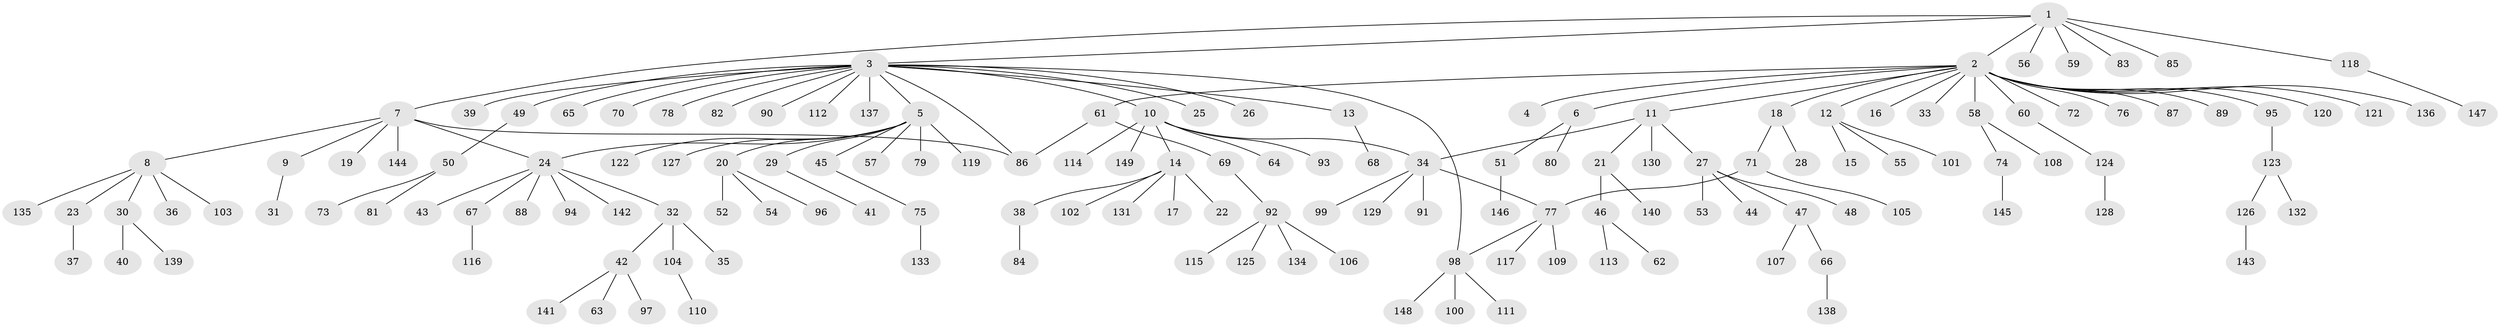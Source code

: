 // Generated by graph-tools (version 1.1) at 2025/26/03/09/25 03:26:02]
// undirected, 149 vertices, 154 edges
graph export_dot {
graph [start="1"]
  node [color=gray90,style=filled];
  1;
  2;
  3;
  4;
  5;
  6;
  7;
  8;
  9;
  10;
  11;
  12;
  13;
  14;
  15;
  16;
  17;
  18;
  19;
  20;
  21;
  22;
  23;
  24;
  25;
  26;
  27;
  28;
  29;
  30;
  31;
  32;
  33;
  34;
  35;
  36;
  37;
  38;
  39;
  40;
  41;
  42;
  43;
  44;
  45;
  46;
  47;
  48;
  49;
  50;
  51;
  52;
  53;
  54;
  55;
  56;
  57;
  58;
  59;
  60;
  61;
  62;
  63;
  64;
  65;
  66;
  67;
  68;
  69;
  70;
  71;
  72;
  73;
  74;
  75;
  76;
  77;
  78;
  79;
  80;
  81;
  82;
  83;
  84;
  85;
  86;
  87;
  88;
  89;
  90;
  91;
  92;
  93;
  94;
  95;
  96;
  97;
  98;
  99;
  100;
  101;
  102;
  103;
  104;
  105;
  106;
  107;
  108;
  109;
  110;
  111;
  112;
  113;
  114;
  115;
  116;
  117;
  118;
  119;
  120;
  121;
  122;
  123;
  124;
  125;
  126;
  127;
  128;
  129;
  130;
  131;
  132;
  133;
  134;
  135;
  136;
  137;
  138;
  139;
  140;
  141;
  142;
  143;
  144;
  145;
  146;
  147;
  148;
  149;
  1 -- 2;
  1 -- 3;
  1 -- 7;
  1 -- 56;
  1 -- 59;
  1 -- 83;
  1 -- 85;
  1 -- 118;
  2 -- 4;
  2 -- 6;
  2 -- 11;
  2 -- 12;
  2 -- 16;
  2 -- 18;
  2 -- 33;
  2 -- 58;
  2 -- 60;
  2 -- 61;
  2 -- 72;
  2 -- 76;
  2 -- 87;
  2 -- 89;
  2 -- 95;
  2 -- 120;
  2 -- 121;
  2 -- 136;
  3 -- 5;
  3 -- 10;
  3 -- 13;
  3 -- 25;
  3 -- 26;
  3 -- 39;
  3 -- 49;
  3 -- 65;
  3 -- 70;
  3 -- 78;
  3 -- 82;
  3 -- 86;
  3 -- 90;
  3 -- 98;
  3 -- 112;
  3 -- 137;
  5 -- 20;
  5 -- 24;
  5 -- 29;
  5 -- 45;
  5 -- 57;
  5 -- 79;
  5 -- 119;
  5 -- 122;
  5 -- 127;
  6 -- 51;
  6 -- 80;
  7 -- 8;
  7 -- 9;
  7 -- 19;
  7 -- 24;
  7 -- 86;
  7 -- 144;
  8 -- 23;
  8 -- 30;
  8 -- 36;
  8 -- 103;
  8 -- 135;
  9 -- 31;
  10 -- 14;
  10 -- 34;
  10 -- 64;
  10 -- 93;
  10 -- 114;
  10 -- 149;
  11 -- 21;
  11 -- 27;
  11 -- 34;
  11 -- 130;
  12 -- 15;
  12 -- 55;
  12 -- 101;
  13 -- 68;
  14 -- 17;
  14 -- 22;
  14 -- 38;
  14 -- 102;
  14 -- 131;
  18 -- 28;
  18 -- 71;
  20 -- 52;
  20 -- 54;
  20 -- 96;
  21 -- 46;
  21 -- 140;
  23 -- 37;
  24 -- 32;
  24 -- 43;
  24 -- 67;
  24 -- 88;
  24 -- 94;
  24 -- 142;
  27 -- 44;
  27 -- 47;
  27 -- 48;
  27 -- 53;
  29 -- 41;
  30 -- 40;
  30 -- 139;
  32 -- 35;
  32 -- 42;
  32 -- 104;
  34 -- 77;
  34 -- 91;
  34 -- 99;
  34 -- 129;
  38 -- 84;
  42 -- 63;
  42 -- 97;
  42 -- 141;
  45 -- 75;
  46 -- 62;
  46 -- 113;
  47 -- 66;
  47 -- 107;
  49 -- 50;
  50 -- 73;
  50 -- 81;
  51 -- 146;
  58 -- 74;
  58 -- 108;
  60 -- 124;
  61 -- 69;
  61 -- 86;
  66 -- 138;
  67 -- 116;
  69 -- 92;
  71 -- 77;
  71 -- 105;
  74 -- 145;
  75 -- 133;
  77 -- 98;
  77 -- 109;
  77 -- 117;
  92 -- 106;
  92 -- 115;
  92 -- 125;
  92 -- 134;
  95 -- 123;
  98 -- 100;
  98 -- 111;
  98 -- 148;
  104 -- 110;
  118 -- 147;
  123 -- 126;
  123 -- 132;
  124 -- 128;
  126 -- 143;
}
